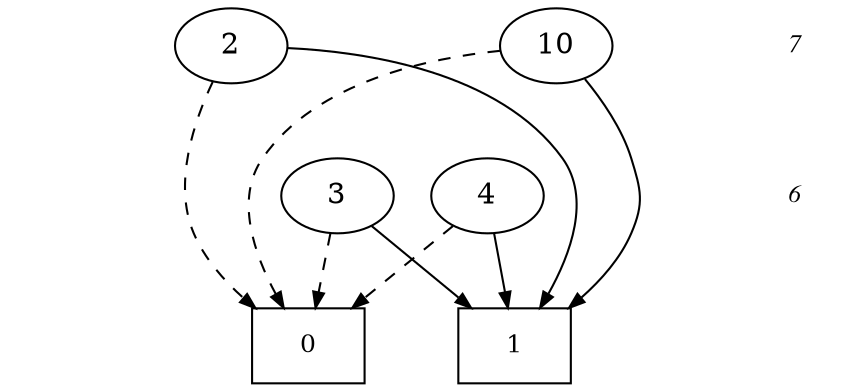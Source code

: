 digraph BDD {
center = true;
{ rank = same; { node [style=invis]; "T" };
 { node [shape=box,fontsize=12]; "0"; }
  { node [shape=box,fontsize=12]; "1"; }
}
{ rank=same; { node [shape=plaintext,fontname="Times Italic",fontsize=12] "7" };"2";}
{ rank=same; { node [shape=plaintext,fontname="Times Italic",fontsize=12] "6" };"3";}
{ rank=same; { node [shape=plaintext,fontname="Times Italic",fontsize=12] "3" };"4";}
{ rank=same; { node [shape=plaintext,fontname="Times Italic",fontsize=12] "2" };"10";}
edge [style = invis]; {"7" -> "6" -> "3" -> "2" -> "T"; }
"2" -> "1" [style=solid,arrowsize=".75"];
"2" -> "0" [style=dashed,arrowsize=".75"];
"3" -> "1" [style=solid,arrowsize=".75"];
"3" -> "0" [style=dashed,arrowsize=".75"];
"4" -> "1" [style=solid,arrowsize=".75"];
"4" -> "0" [style=dashed,arrowsize=".75"];
"10" -> "1" [style=solid,arrowsize=".75"];
"10" -> "0" [style=dashed,arrowsize=".75"];
}

